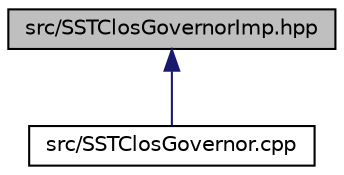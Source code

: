 digraph "src/SSTClosGovernorImp.hpp"
{
 // LATEX_PDF_SIZE
  edge [fontname="Helvetica",fontsize="10",labelfontname="Helvetica",labelfontsize="10"];
  node [fontname="Helvetica",fontsize="10",shape=record];
  Node1 [label="src/SSTClosGovernorImp.hpp",height=0.2,width=0.4,color="black", fillcolor="grey75", style="filled", fontcolor="black",tooltip=" "];
  Node1 -> Node2 [dir="back",color="midnightblue",fontsize="10",style="solid",fontname="Helvetica"];
  Node2 [label="src/SSTClosGovernor.cpp",height=0.2,width=0.4,color="black", fillcolor="white", style="filled",URL="$_s_s_t_clos_governor_8cpp.html",tooltip=" "];
}
